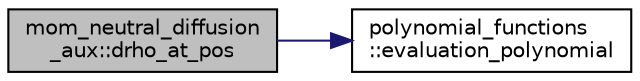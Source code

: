 digraph "mom_neutral_diffusion_aux::drho_at_pos"
{
 // INTERACTIVE_SVG=YES
 // LATEX_PDF_SIZE
  edge [fontname="Helvetica",fontsize="10",labelfontname="Helvetica",labelfontsize="10"];
  node [fontname="Helvetica",fontsize="10",shape=record];
  rankdir="LR";
  Node1 [label="mom_neutral_diffusion\l_aux::drho_at_pos",height=0.2,width=0.4,color="black", fillcolor="grey75", style="filled", fontcolor="black",tooltip="Calculate the difference in neutral density between a reference T, S, alpha, and beta at a point on t..."];
  Node1 -> Node2 [color="midnightblue",fontsize="10",style="solid",fontname="Helvetica"];
  Node2 [label="polynomial_functions\l::evaluation_polynomial",height=0.2,width=0.4,color="black", fillcolor="white", style="filled",URL="$namespacepolynomial__functions.html#adb2b5d18db527314545e8e21638a2872",tooltip="Pointwise evaluation of a polynomial at x."];
}
